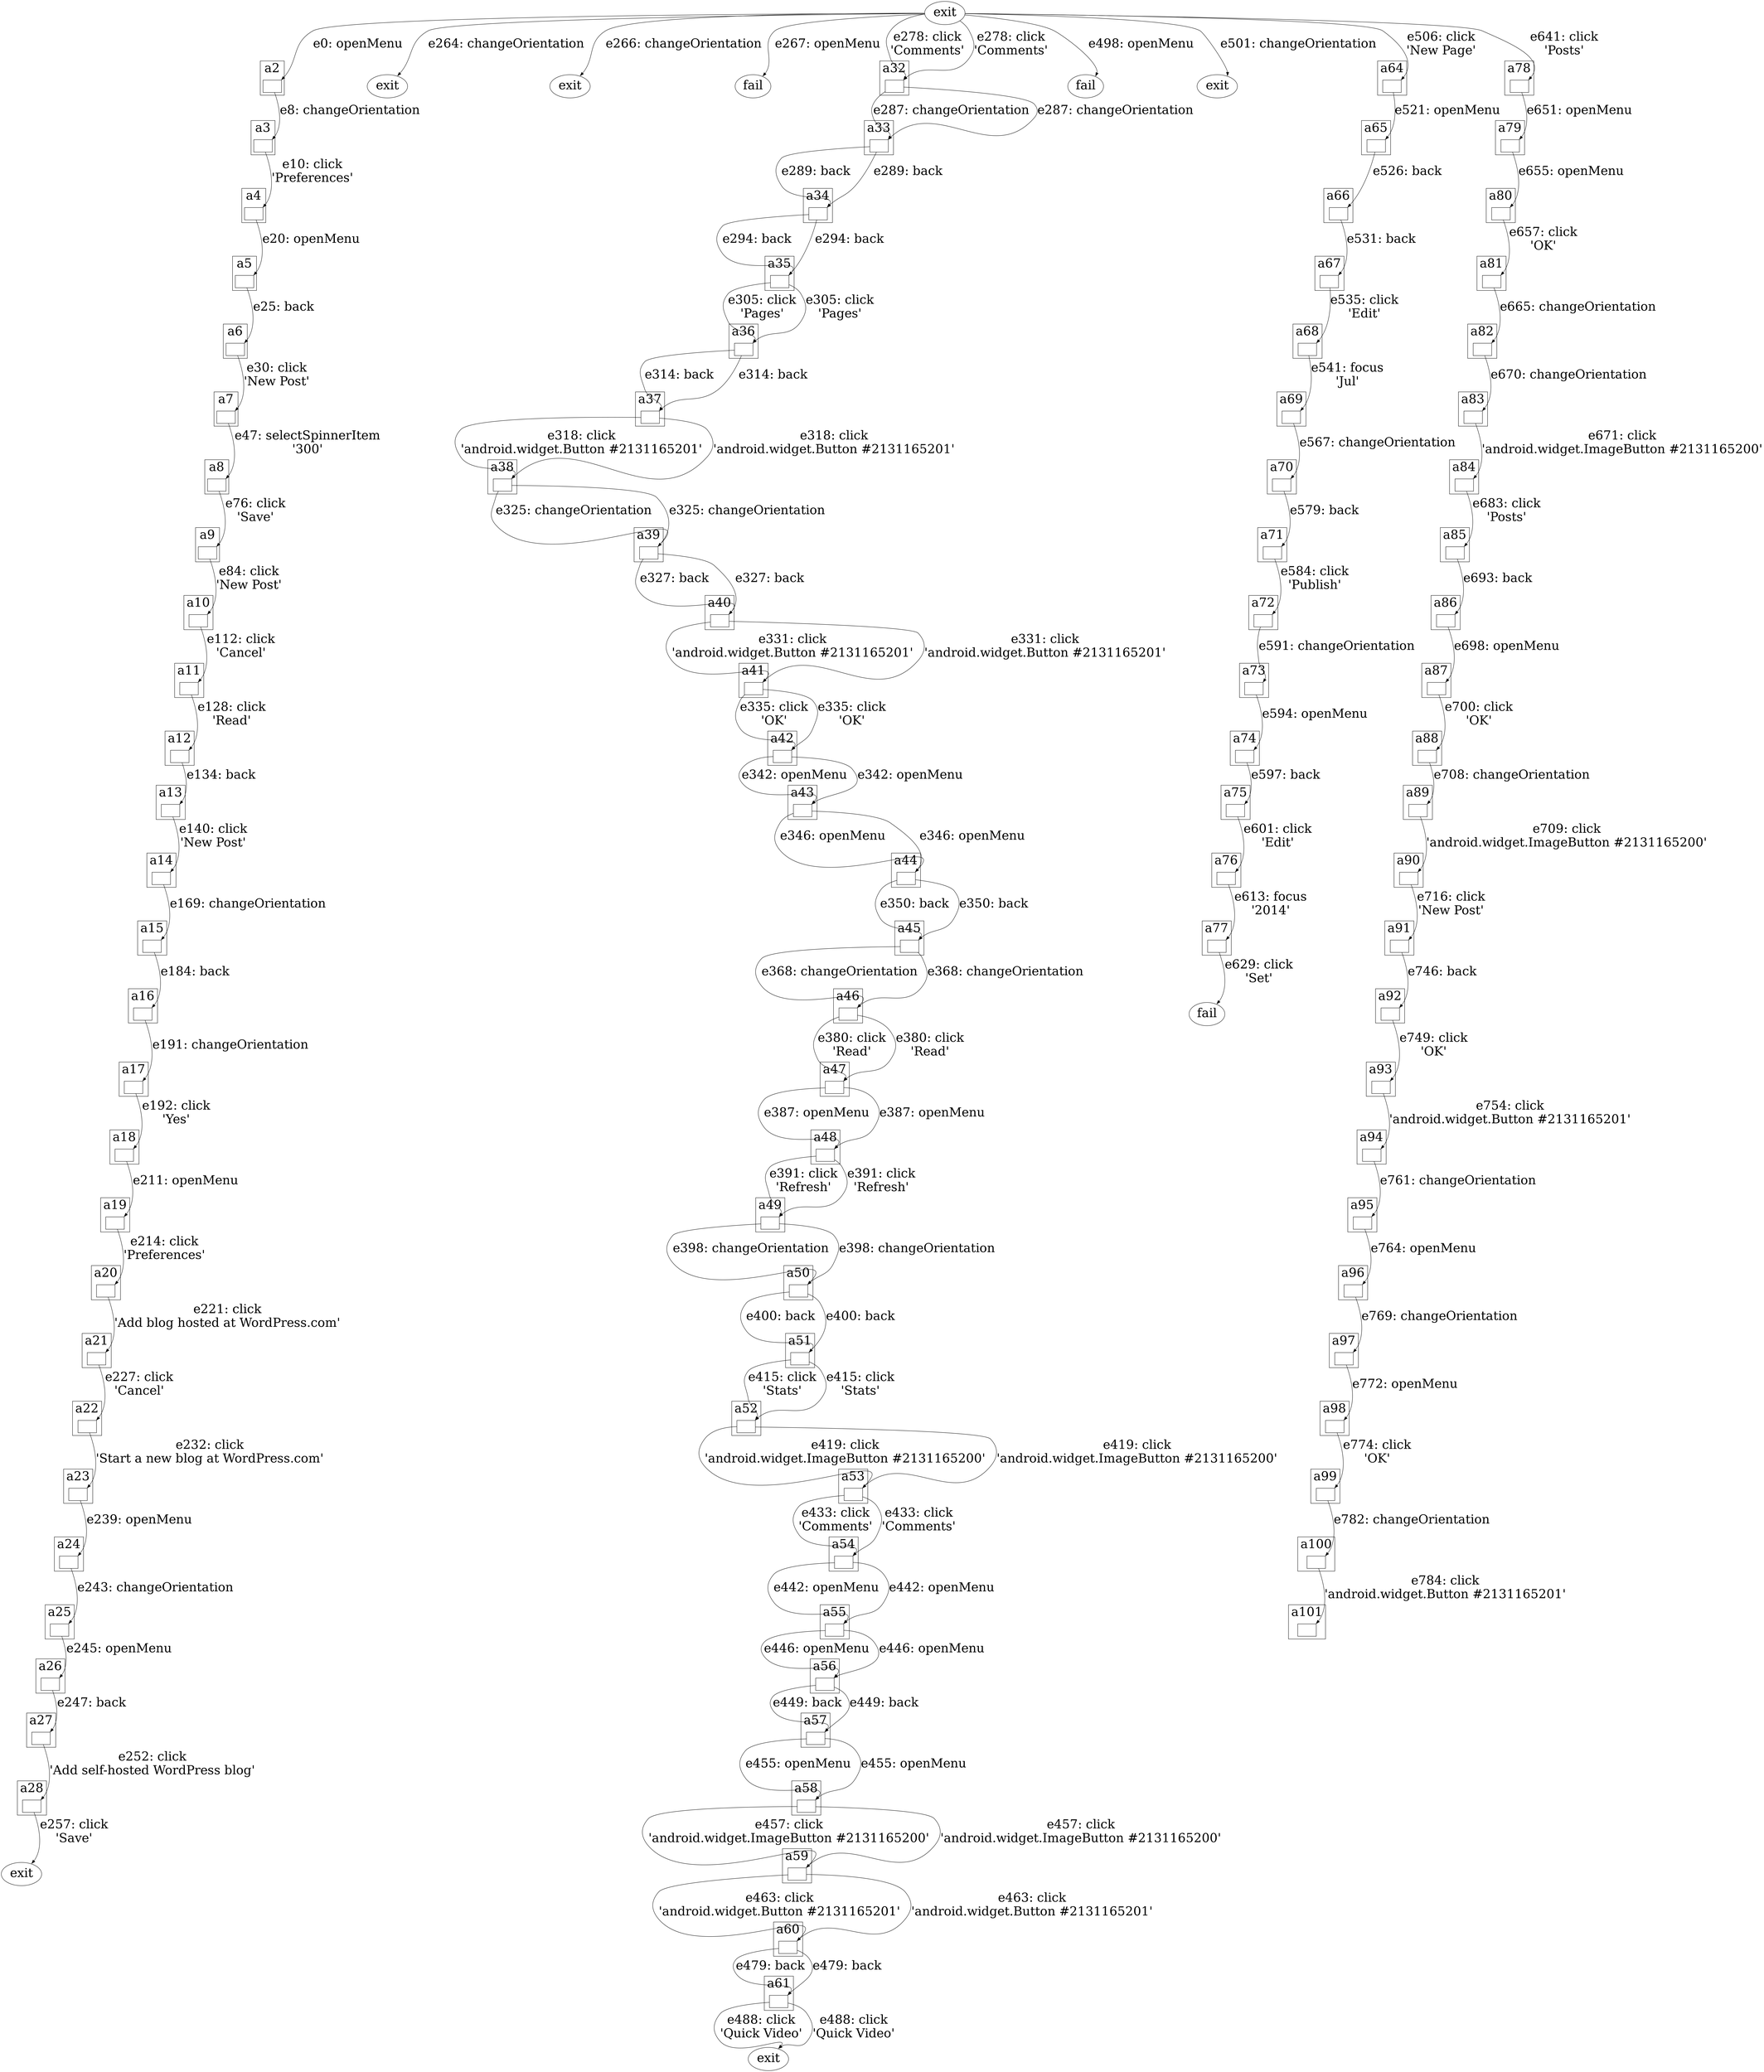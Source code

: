 digraph GuiTree {

	graph [nodesep=1, fontsize=36];
	node [fontsize=36];
	edge [fontsize=36, headport=ne];

## Edges

	a1 -> a2 [label="e0: openMenu"];
	a2 -> a3 [label="e8: changeOrientation"];
	a3 -> a4 [label="e10: click\n'Preferences'"];
	a4 -> a5 [label="e20: openMenu"];
	a5 -> a6 [label="e25: back"];
	a6 -> a7 [label="e30: click\n'New Post'"];
	a7 -> a8 [label="e47: selectSpinnerItem\n'300'"];
	a8 -> a9 [label="e76: click\n'Save'"];
	a9 -> a10 [label="e84: click\n'New Post'"];
	a10 -> a11 [label="e112: click\n'Cancel'"];
	a11 -> a12 [label="e128: click\n'Read'"];
	a12 -> a13 [label="e134: back"];
	a13 -> a14 [label="e140: click\n'New Post'"];
	a14 -> a15 [label="e169: changeOrientation"];
	a15 -> a16 [label="e184: back"];
	a16 -> a17 [label="e191: changeOrientation"];
	a17 -> a18 [label="e192: click\n'Yes'"];
	a18 -> a19 [label="e211: openMenu"];
	a19 -> a20 [label="e214: click\n'Preferences'"];
	a20 -> a21 [label="e221: click\n'Add blog hosted at WordPress.com'"];
	a21 -> a22 [label="e227: click\n'Cancel'"];
	a22 -> a23 [label="e232: click\n'Start a new blog at WordPress.com'"];
	a23 -> a24 [label="e239: openMenu"];
	a24 -> a25 [label="e243: changeOrientation"];
	a25 -> a26 [label="e245: openMenu"];
	a26 -> a27 [label="e247: back"];
	a27 -> a28 [label="e252: click\n'Add self-hosted WordPress blog'"];
	a28 -> a29 [label="e257: click\n'Save'"];
	a1 -> a30 [label="e264: changeOrientation"];
	a1 -> a31 [label="e266: changeOrientation"];
	a1 -> f0 [label="e267: openMenu"];
	a1 -> a32 [label="e278: click\n'Comments'"];
	a32 -> a33 [label="e287: changeOrientation"];
	a33 -> a34 [label="e289: back"];
	a34 -> a35 [label="e294: back"];
	a35 -> a36 [label="e305: click\n'Pages'"];
	a36 -> a37 [label="e314: back"];
	a37 -> a38 [label="e318: click\n'android.widget.Button #2131165201'"];
	a38 -> a39 [label="e325: changeOrientation"];
	a39 -> a40 [label="e327: back"];
	a40 -> a41 [label="e331: click\n'android.widget.Button #2131165201'"];
	a41 -> a42 [label="e335: click\n'OK'"];
	a42 -> a43 [label="e342: openMenu"];
	a43 -> a44 [label="e346: openMenu"];
	a44 -> a45 [label="e350: back"];
	a45 -> a46 [label="e368: changeOrientation"];
	a46 -> a47 [label="e380: click\n'Read'"];
	a47 -> a48 [label="e387: openMenu"];
	a48 -> a49 [label="e391: click\n'Refresh'"];
	a49 -> a50 [label="e398: changeOrientation"];
	a50 -> a51 [label="e400: back"];
	a51 -> a52 [label="e415: click\n'Stats'"];
	a52 -> a53 [label="e419: click\n'android.widget.ImageButton #2131165200'"];
	a53 -> a54 [label="e433: click\n'Comments'"];
	a54 -> a55 [label="e442: openMenu"];
	a55 -> a56 [label="e446: openMenu"];
	a56 -> a57 [label="e449: back"];
	a57 -> a58 [label="e455: openMenu"];
	a58 -> a59 [label="e457: click\n'android.widget.ImageButton #2131165200'"];
	a59 -> a60 [label="e463: click\n'android.widget.Button #2131165201'"];
	a60 -> a61 [label="e479: back"];
	a61 -> a62 [label="e488: click\n'Quick Video'"];
	a1 -> a32 [label="e278: click\n'Comments'"];
	a32 -> a33 [label="e287: changeOrientation"];
	a33 -> a34 [label="e289: back"];
	a34 -> a35 [label="e294: back"];
	a35 -> a36 [label="e305: click\n'Pages'"];
	a36 -> a37 [label="e314: back"];
	a37 -> a38 [label="e318: click\n'android.widget.Button #2131165201'"];
	a38 -> a39 [label="e325: changeOrientation"];
	a39 -> a40 [label="e327: back"];
	a40 -> a41 [label="e331: click\n'android.widget.Button #2131165201'"];
	a41 -> a42 [label="e335: click\n'OK'"];
	a42 -> a43 [label="e342: openMenu"];
	a43 -> a44 [label="e346: openMenu"];
	a44 -> a45 [label="e350: back"];
	a45 -> a46 [label="e368: changeOrientation"];
	a46 -> a47 [label="e380: click\n'Read'"];
	a47 -> a48 [label="e387: openMenu"];
	a48 -> a49 [label="e391: click\n'Refresh'"];
	a49 -> a50 [label="e398: changeOrientation"];
	a50 -> a51 [label="e400: back"];
	a51 -> a52 [label="e415: click\n'Stats'"];
	a52 -> a53 [label="e419: click\n'android.widget.ImageButton #2131165200'"];
	a53 -> a54 [label="e433: click\n'Comments'"];
	a54 -> a55 [label="e442: openMenu"];
	a55 -> a56 [label="e446: openMenu"];
	a56 -> a57 [label="e449: back"];
	a57 -> a58 [label="e455: openMenu"];
	a58 -> a59 [label="e457: click\n'android.widget.ImageButton #2131165200'"];
	a59 -> a60 [label="e463: click\n'android.widget.Button #2131165201'"];
	a60 -> a61 [label="e479: back"];
	a61 -> a62 [label="e488: click\n'Quick Video'"];
	a1 -> f1 [label="e498: openMenu"];
	a1 -> a63 [label="e501: changeOrientation"];
	a1 -> a64 [label="e506: click\n'New Page'"];
	a64 -> a65 [label="e521: openMenu"];
	a65 -> a66 [label="e526: back"];
	a66 -> a67 [label="e531: back"];
	a67 -> a68 [label="e535: click\n'Edit'"];
	a68 -> a69 [label="e541: focus\n'Jul'"];
	a69 -> a70 [label="e567: changeOrientation"];
	a70 -> a71 [label="e579: back"];
	a71 -> a72 [label="e584: click\n'Publish'"];
	a72 -> a73 [label="e591: changeOrientation"];
	a73 -> a74 [label="e594: openMenu"];
	a74 -> a75 [label="e597: back"];
	a75 -> a76 [label="e601: click\n'Edit'"];
	a76 -> a77 [label="e613: focus\n'2014'"];
	a77 -> f2 [label="e629: click\n'Set'"];
	a1 -> a78 [label="e641: click\n'Posts'"];
	a78 -> a79 [label="e651: openMenu"];
	a79 -> a80 [label="e655: openMenu"];
	a80 -> a81 [label="e657: click\n'OK'"];
	a81 -> a82 [label="e665: changeOrientation"];
	a82 -> a83 [label="e670: changeOrientation"];
	a83 -> a84 [label="e671: click\n'android.widget.ImageButton #2131165200'"];
	a84 -> a85 [label="e683: click\n'Posts'"];
	a85 -> a86 [label="e693: back"];
	a86 -> a87 [label="e698: openMenu"];
	a87 -> a88 [label="e700: click\n'OK'"];
	a88 -> a89 [label="e708: changeOrientation"];
	a89 -> a90 [label="e709: click\n'android.widget.ImageButton #2131165200'"];
	a90 -> a91 [label="e716: click\n'New Post'"];
	a91 -> a92 [label="e746: back"];
	a92 -> a93 [label="e749: click\n'OK'"];
	a93 -> a94 [label="e754: click\n'android.widget.Button #2131165201'"];
	a94 -> a95 [label="e761: changeOrientation"];
	a95 -> a96 [label="e764: openMenu"];
	a96 -> a97 [label="e769: changeOrientation"];
	a97 -> a98 [label="e772: openMenu"];
	a98 -> a99 [label="e774: click\n'OK'"];
	a99 -> a100 [label="e782: changeOrientation"];
	a100 -> a101 [label="e784: click\n'android.widget.Button #2131165201'"];

## Nodes

	a1 [label="exit"];

	subgraph cluster_a2{label="a2"; a2};
	a2 [label="", shapefile="a2.jpg"];

	subgraph cluster_a3{label="a3"; a3};
	a3 [label="", shapefile="a3.jpg"];

	subgraph cluster_a4{label="a4"; a4};
	a4 [label="", shapefile="a4.jpg"];

	subgraph cluster_a5{label="a5"; a5};
	a5 [label="", shapefile="a5.jpg"];

	subgraph cluster_a6{label="a6"; a6};
	a6 [label="", shapefile="a6.jpg"];

	subgraph cluster_a7{label="a7"; a7};
	a7 [label="", shapefile="a7.jpg"];

	subgraph cluster_a8{label="a8"; a8};
	a8 [label="", shapefile="a8.jpg"];

	subgraph cluster_a9{label="a9"; a9};
	a9 [label="", shapefile="a9.jpg"];

	subgraph cluster_a10{label="a10"; a10};
	a10 [label="", shapefile="a10.jpg"];

	subgraph cluster_a11{label="a11"; a11};
	a11 [label="", shapefile="a11.jpg"];

	subgraph cluster_a12{label="a12"; a12};
	a12 [label="", shapefile="a12.jpg"];

	subgraph cluster_a13{label="a13"; a13};
	a13 [label="", shapefile="a13.jpg"];

	subgraph cluster_a14{label="a14"; a14};
	a14 [label="", shapefile="a14.jpg"];

	subgraph cluster_a15{label="a15"; a15};
	a15 [label="", shapefile="a15.jpg"];

	subgraph cluster_a16{label="a16"; a16};
	a16 [label="", shapefile="a16.jpg"];

	subgraph cluster_a17{label="a17"; a17};
	a17 [label="", shapefile="a17.jpg"];

	subgraph cluster_a18{label="a18"; a18};
	a18 [label="", shapefile="a18.jpg"];

	subgraph cluster_a19{label="a19"; a19};
	a19 [label="", shapefile="a19.jpg"];

	subgraph cluster_a20{label="a20"; a20};
	a20 [label="", shapefile="a20.jpg"];

	subgraph cluster_a21{label="a21"; a21};
	a21 [label="", shapefile="a21.jpg"];

	subgraph cluster_a22{label="a22"; a22};
	a22 [label="", shapefile="a22.jpg"];

	subgraph cluster_a23{label="a23"; a23};
	a23 [label="", shapefile="a23.jpg"];

	subgraph cluster_a24{label="a24"; a24};
	a24 [label="", shapefile="a24.jpg"];

	subgraph cluster_a25{label="a25"; a25};
	a25 [label="", shapefile="a25.jpg"];

	subgraph cluster_a26{label="a26"; a26};
	a26 [label="", shapefile="a26.jpg"];

	subgraph cluster_a27{label="a27"; a27};
	a27 [label="", shapefile="a27.jpg"];

	subgraph cluster_a28{label="a28"; a28};
	a28 [label="", shapefile="a28.jpg"];

	a29 [label="exit"];

	a30 [label="exit"];

	a31 [label="exit"];

	f0 [label="fail"];

	subgraph cluster_a32{label="a32"; a32};
	a32 [label="", shapefile="a32.jpg"];

	subgraph cluster_a33{label="a33"; a33};
	a33 [label="", shapefile="a33.jpg"];

	subgraph cluster_a34{label="a34"; a34};
	a34 [label="", shapefile="a34.jpg"];

	subgraph cluster_a35{label="a35"; a35};
	a35 [label="", shapefile="a35.jpg"];

	subgraph cluster_a36{label="a36"; a36};
	a36 [label="", shapefile="a36.jpg"];

	subgraph cluster_a37{label="a37"; a37};
	a37 [label="", shapefile="a37.jpg"];

	subgraph cluster_a38{label="a38"; a38};
	a38 [label="", shapefile="a38.jpg"];

	subgraph cluster_a39{label="a39"; a39};
	a39 [label="", shapefile="a39.jpg"];

	subgraph cluster_a40{label="a40"; a40};
	a40 [label="", shapefile="a40.jpg"];

	subgraph cluster_a41{label="a41"; a41};
	a41 [label="", shapefile="a41.jpg"];

	subgraph cluster_a42{label="a42"; a42};
	a42 [label="", shapefile="a42.jpg"];

	subgraph cluster_a43{label="a43"; a43};
	a43 [label="", shapefile="a43.jpg"];

	subgraph cluster_a44{label="a44"; a44};
	a44 [label="", shapefile="a44.jpg"];

	subgraph cluster_a45{label="a45"; a45};
	a45 [label="", shapefile="a45.jpg"];

	subgraph cluster_a46{label="a46"; a46};
	a46 [label="", shapefile="a46.jpg"];

	subgraph cluster_a47{label="a47"; a47};
	a47 [label="", shapefile="a47.jpg"];

	subgraph cluster_a48{label="a48"; a48};
	a48 [label="", shapefile="a48.jpg"];

	subgraph cluster_a49{label="a49"; a49};
	a49 [label="", shapefile="a49.jpg"];

	subgraph cluster_a50{label="a50"; a50};
	a50 [label="", shapefile="a50.jpg"];

	subgraph cluster_a51{label="a51"; a51};
	a51 [label="", shapefile="a51.jpg"];

	subgraph cluster_a52{label="a52"; a52};
	a52 [label="", shapefile="a52.jpg"];

	subgraph cluster_a53{label="a53"; a53};
	a53 [label="", shapefile="a53.jpg"];

	subgraph cluster_a54{label="a54"; a54};
	a54 [label="", shapefile="a54.jpg"];

	subgraph cluster_a55{label="a55"; a55};
	a55 [label="", shapefile="a55.jpg"];

	subgraph cluster_a56{label="a56"; a56};
	a56 [label="", shapefile="a56.jpg"];

	subgraph cluster_a57{label="a57"; a57};
	a57 [label="", shapefile="a57.jpg"];

	subgraph cluster_a58{label="a58"; a58};
	a58 [label="", shapefile="a58.jpg"];

	subgraph cluster_a59{label="a59"; a59};
	a59 [label="", shapefile="a59.jpg"];

	subgraph cluster_a60{label="a60"; a60};
	a60 [label="", shapefile="a60.jpg"];

	subgraph cluster_a61{label="a61"; a61};
	a61 [label="", shapefile="a61.jpg"];

	a62 [label="exit"];

	subgraph cluster_a32{label="a32"; a32};
	a32 [label="", shapefile="a32.jpg"];

	subgraph cluster_a33{label="a33"; a33};
	a33 [label="", shapefile="a33.jpg"];

	subgraph cluster_a34{label="a34"; a34};
	a34 [label="", shapefile="a34.jpg"];

	subgraph cluster_a35{label="a35"; a35};
	a35 [label="", shapefile="a35.jpg"];

	subgraph cluster_a36{label="a36"; a36};
	a36 [label="", shapefile="a36.jpg"];

	subgraph cluster_a37{label="a37"; a37};
	a37 [label="", shapefile="a37.jpg"];

	subgraph cluster_a38{label="a38"; a38};
	a38 [label="", shapefile="a38.jpg"];

	subgraph cluster_a39{label="a39"; a39};
	a39 [label="", shapefile="a39.jpg"];

	subgraph cluster_a40{label="a40"; a40};
	a40 [label="", shapefile="a40.jpg"];

	subgraph cluster_a41{label="a41"; a41};
	a41 [label="", shapefile="a41.jpg"];

	subgraph cluster_a42{label="a42"; a42};
	a42 [label="", shapefile="a42.jpg"];

	subgraph cluster_a43{label="a43"; a43};
	a43 [label="", shapefile="a43.jpg"];

	subgraph cluster_a44{label="a44"; a44};
	a44 [label="", shapefile="a44.jpg"];

	subgraph cluster_a45{label="a45"; a45};
	a45 [label="", shapefile="a45.jpg"];

	subgraph cluster_a46{label="a46"; a46};
	a46 [label="", shapefile="a46.jpg"];

	subgraph cluster_a47{label="a47"; a47};
	a47 [label="", shapefile="a47.jpg"];

	subgraph cluster_a48{label="a48"; a48};
	a48 [label="", shapefile="a48.jpg"];

	subgraph cluster_a49{label="a49"; a49};
	a49 [label="", shapefile="a49.jpg"];

	subgraph cluster_a50{label="a50"; a50};
	a50 [label="", shapefile="a50.jpg"];

	subgraph cluster_a51{label="a51"; a51};
	a51 [label="", shapefile="a51.jpg"];

	subgraph cluster_a52{label="a52"; a52};
	a52 [label="", shapefile="a52.jpg"];

	subgraph cluster_a53{label="a53"; a53};
	a53 [label="", shapefile="a53.jpg"];

	subgraph cluster_a54{label="a54"; a54};
	a54 [label="", shapefile="a54.jpg"];

	subgraph cluster_a55{label="a55"; a55};
	a55 [label="", shapefile="a55.jpg"];

	subgraph cluster_a56{label="a56"; a56};
	a56 [label="", shapefile="a56.jpg"];

	subgraph cluster_a57{label="a57"; a57};
	a57 [label="", shapefile="a57.jpg"];

	subgraph cluster_a58{label="a58"; a58};
	a58 [label="", shapefile="a58.jpg"];

	subgraph cluster_a59{label="a59"; a59};
	a59 [label="", shapefile="a59.jpg"];

	subgraph cluster_a60{label="a60"; a60};
	a60 [label="", shapefile="a60.jpg"];

	subgraph cluster_a61{label="a61"; a61};
	a61 [label="", shapefile="a61.jpg"];

	a62 [label="exit"];

	f1 [label="fail"];

	a63 [label="exit"];

	subgraph cluster_a64{label="a64"; a64};
	a64 [label="", shapefile="a64.jpg"];

	subgraph cluster_a65{label="a65"; a65};
	a65 [label="", shapefile="a65.jpg"];

	subgraph cluster_a66{label="a66"; a66};
	a66 [label="", shapefile="a66.jpg"];

	subgraph cluster_a67{label="a67"; a67};
	a67 [label="", shapefile="a67.jpg"];

	subgraph cluster_a68{label="a68"; a68};
	a68 [label="", shapefile="a68.jpg"];

	subgraph cluster_a69{label="a69"; a69};
	a69 [label="", shapefile="a69.jpg"];

	subgraph cluster_a70{label="a70"; a70};
	a70 [label="", shapefile="a70.jpg"];

	subgraph cluster_a71{label="a71"; a71};
	a71 [label="", shapefile="a71.jpg"];

	subgraph cluster_a72{label="a72"; a72};
	a72 [label="", shapefile="a72.jpg"];

	subgraph cluster_a73{label="a73"; a73};
	a73 [label="", shapefile="a73.jpg"];

	subgraph cluster_a74{label="a74"; a74};
	a74 [label="", shapefile="a74.jpg"];

	subgraph cluster_a75{label="a75"; a75};
	a75 [label="", shapefile="a75.jpg"];

	subgraph cluster_a76{label="a76"; a76};
	a76 [label="", shapefile="a76.jpg"];

	subgraph cluster_a77{label="a77"; a77};
	a77 [label="", shapefile="a77.jpg"];

	f2 [label="fail"];

	subgraph cluster_a78{label="a78"; a78};
	a78 [label="", shapefile="a78.jpg"];

	subgraph cluster_a79{label="a79"; a79};
	a79 [label="", shapefile="a79.jpg"];

	subgraph cluster_a80{label="a80"; a80};
	a80 [label="", shapefile="a80.jpg"];

	subgraph cluster_a81{label="a81"; a81};
	a81 [label="", shapefile="a81.jpg"];

	subgraph cluster_a82{label="a82"; a82};
	a82 [label="", shapefile="a82.jpg"];

	subgraph cluster_a83{label="a83"; a83};
	a83 [label="", shapefile="a83.jpg"];

	subgraph cluster_a84{label="a84"; a84};
	a84 [label="", shapefile="a84.jpg"];

	subgraph cluster_a85{label="a85"; a85};
	a85 [label="", shapefile="a85.jpg"];

	subgraph cluster_a86{label="a86"; a86};
	a86 [label="", shapefile="a86.jpg"];

	subgraph cluster_a87{label="a87"; a87};
	a87 [label="", shapefile="a87.jpg"];

	subgraph cluster_a88{label="a88"; a88};
	a88 [label="", shapefile="a88.jpg"];

	subgraph cluster_a89{label="a89"; a89};
	a89 [label="", shapefile="a89.jpg"];

	subgraph cluster_a90{label="a90"; a90};
	a90 [label="", shapefile="a90.jpg"];

	subgraph cluster_a91{label="a91"; a91};
	a91 [label="", shapefile="a91.jpg"];

	subgraph cluster_a92{label="a92"; a92};
	a92 [label="", shapefile="a92.jpg"];

	subgraph cluster_a93{label="a93"; a93};
	a93 [label="", shapefile="a93.jpg"];

	subgraph cluster_a94{label="a94"; a94};
	a94 [label="", shapefile="a94.jpg"];

	subgraph cluster_a95{label="a95"; a95};
	a95 [label="", shapefile="a95.jpg"];

	subgraph cluster_a96{label="a96"; a96};
	a96 [label="", shapefile="a96.jpg"];

	subgraph cluster_a97{label="a97"; a97};
	a97 [label="", shapefile="a97.jpg"];

	subgraph cluster_a98{label="a98"; a98};
	a98 [label="", shapefile="a98.jpg"];

	subgraph cluster_a99{label="a99"; a99};
	a99 [label="", shapefile="a99.jpg"];

	subgraph cluster_a100{label="a100"; a100};
	a100 [label="", shapefile="a100.jpg"];

	subgraph cluster_a101{label="a101"; a101};
	a101 [label="", shapefile="a101.jpg"];

}
